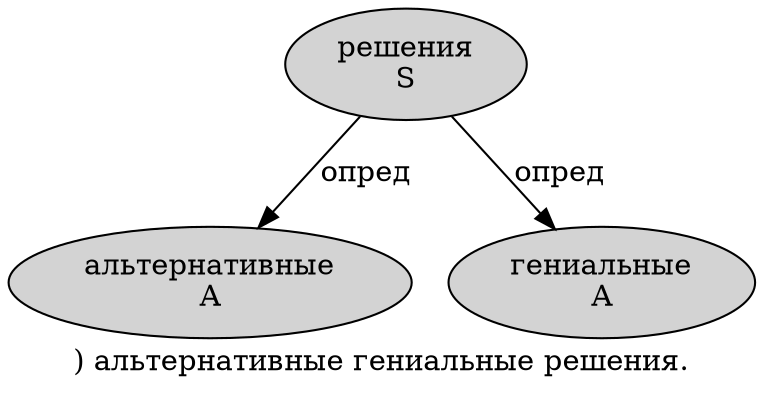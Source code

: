 digraph SENTENCE_4886 {
	graph [label=") альтернативные гениальные решения."]
	node [style=filled]
		1 [label="альтернативные
A" color="" fillcolor=lightgray penwidth=1 shape=ellipse]
		2 [label="гениальные
A" color="" fillcolor=lightgray penwidth=1 shape=ellipse]
		3 [label="решения
S" color="" fillcolor=lightgray penwidth=1 shape=ellipse]
			3 -> 1 [label="опред"]
			3 -> 2 [label="опред"]
}